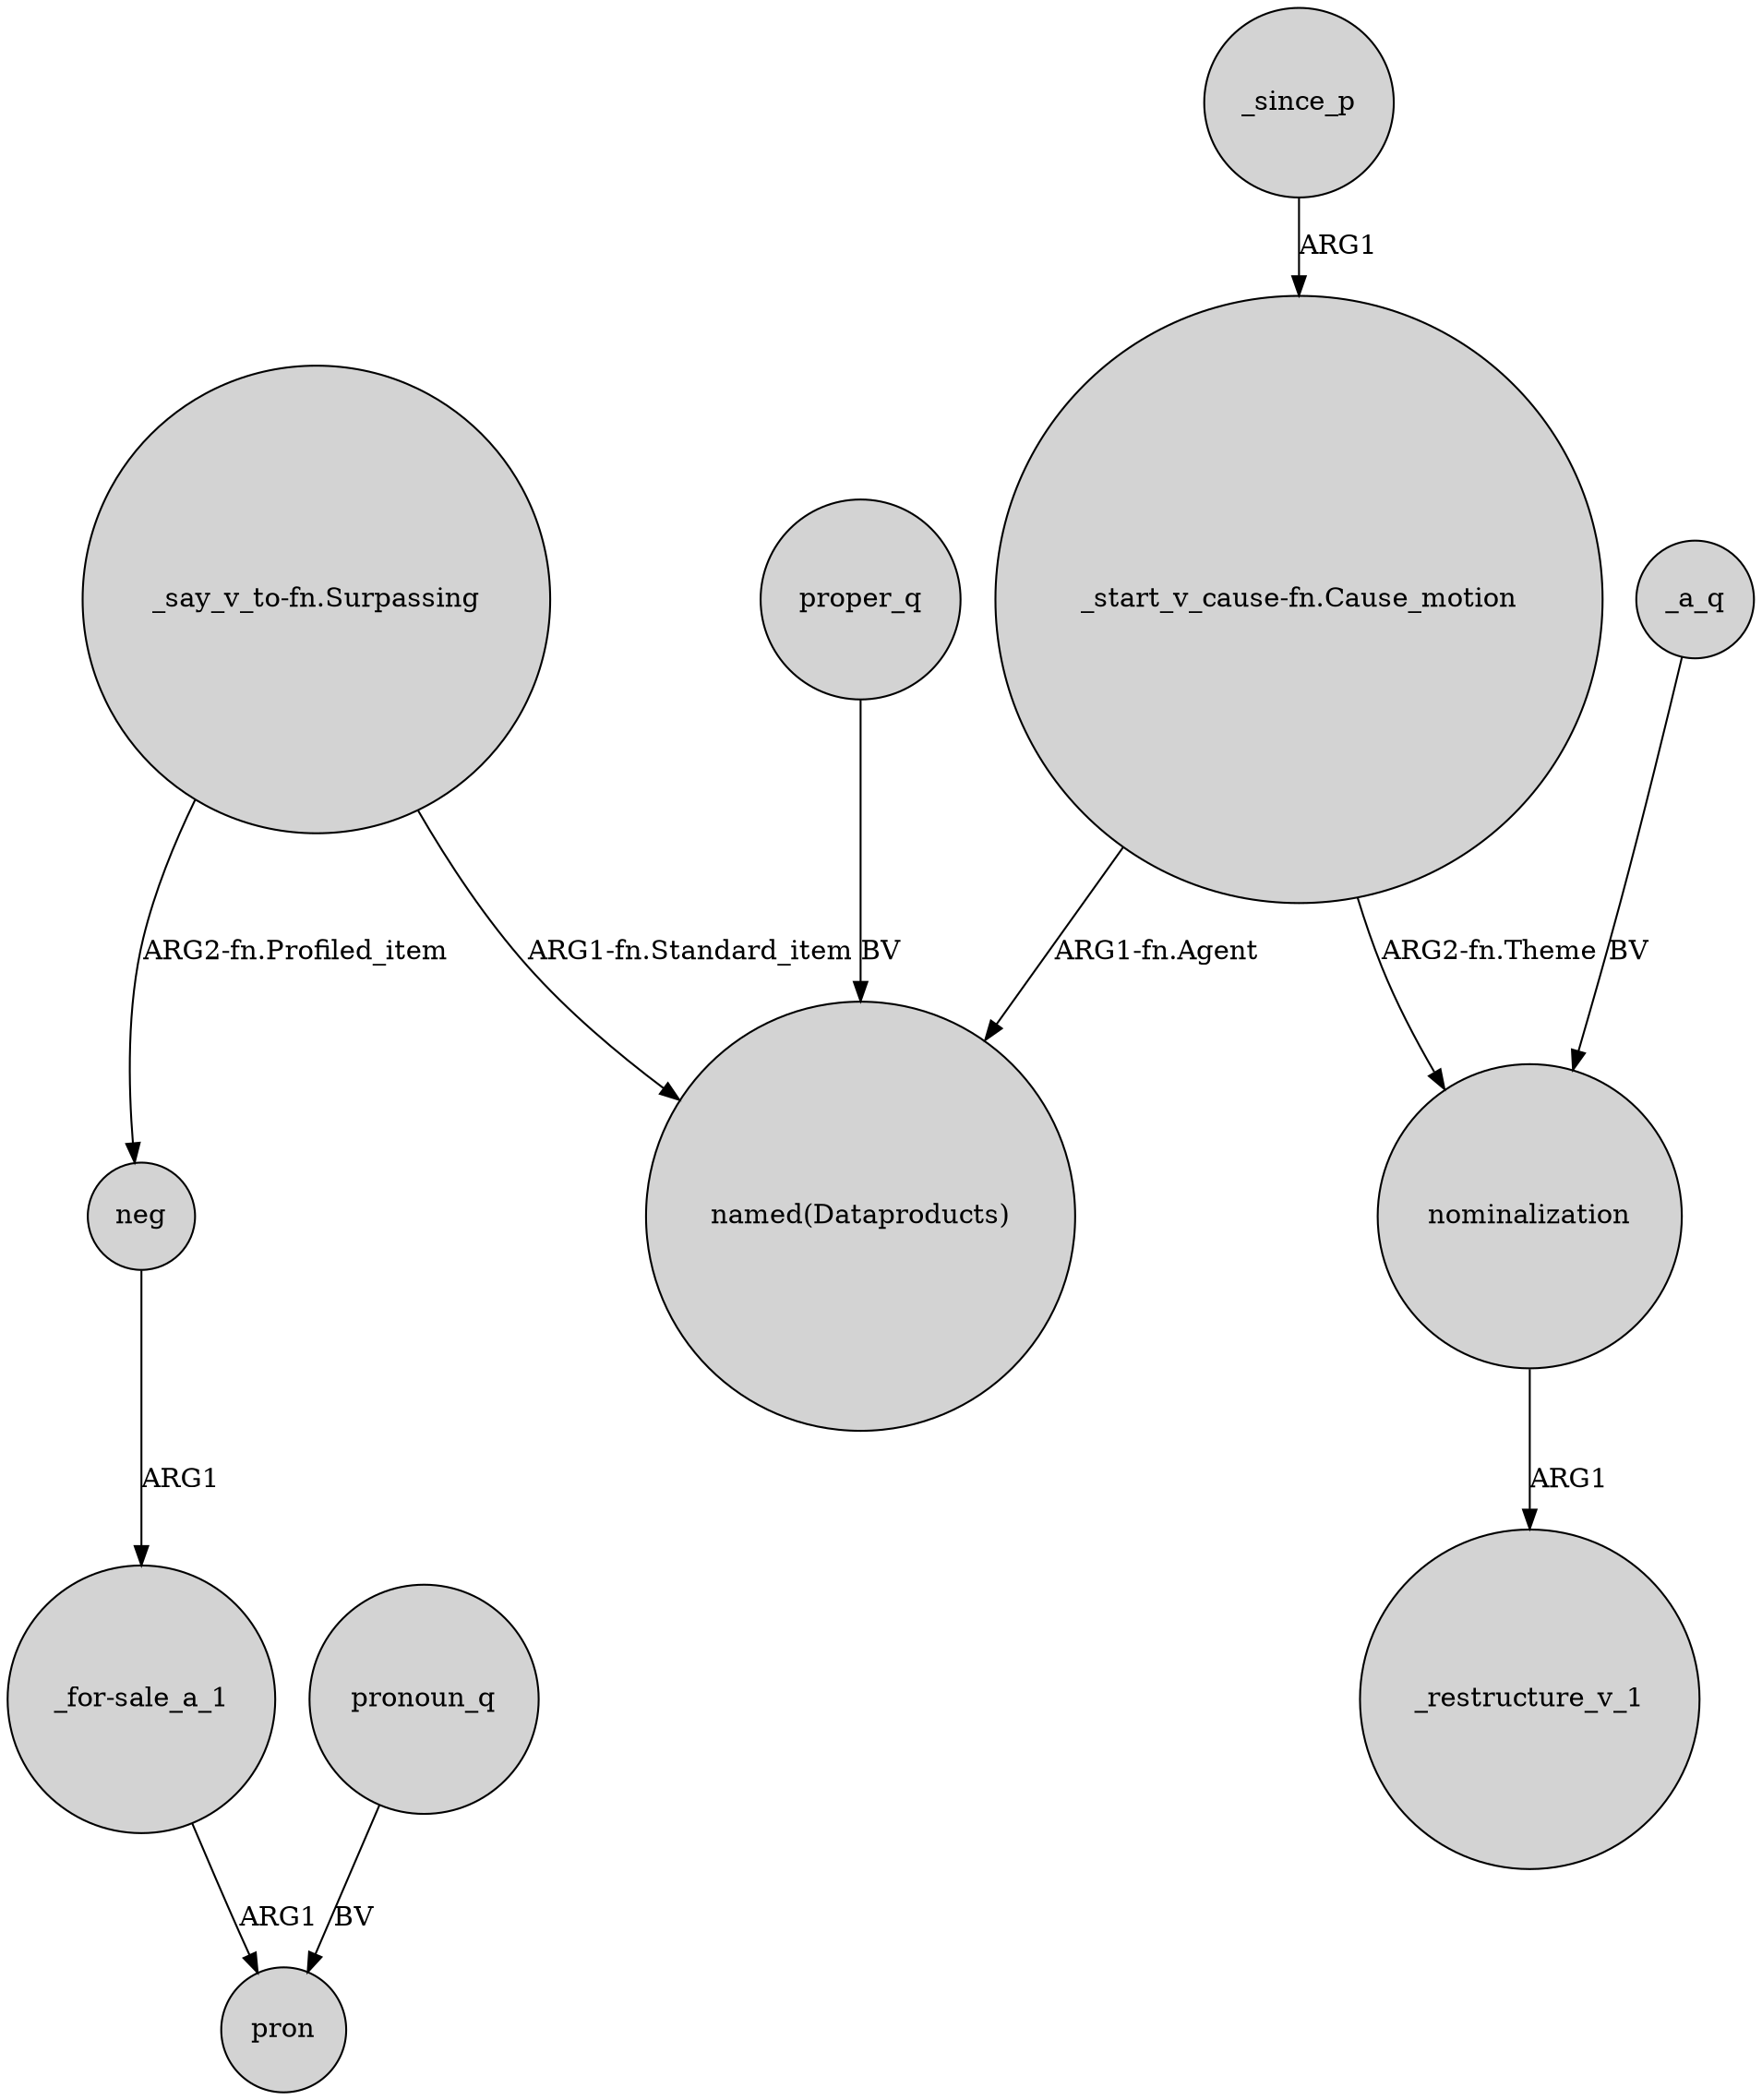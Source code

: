 digraph {
	node [shape=circle style=filled]
	"_start_v_cause-fn.Cause_motion" -> "named(Dataproducts)" [label="ARG1-fn.Agent"]
	neg -> "_for-sale_a_1" [label=ARG1]
	_a_q -> nominalization [label=BV]
	proper_q -> "named(Dataproducts)" [label=BV]
	pronoun_q -> pron [label=BV]
	_since_p -> "_start_v_cause-fn.Cause_motion" [label=ARG1]
	"_for-sale_a_1" -> pron [label=ARG1]
	"_say_v_to-fn.Surpassing" -> neg [label="ARG2-fn.Profiled_item"]
	"_start_v_cause-fn.Cause_motion" -> nominalization [label="ARG2-fn.Theme"]
	"_say_v_to-fn.Surpassing" -> "named(Dataproducts)" [label="ARG1-fn.Standard_item"]
	nominalization -> _restructure_v_1 [label=ARG1]
}
